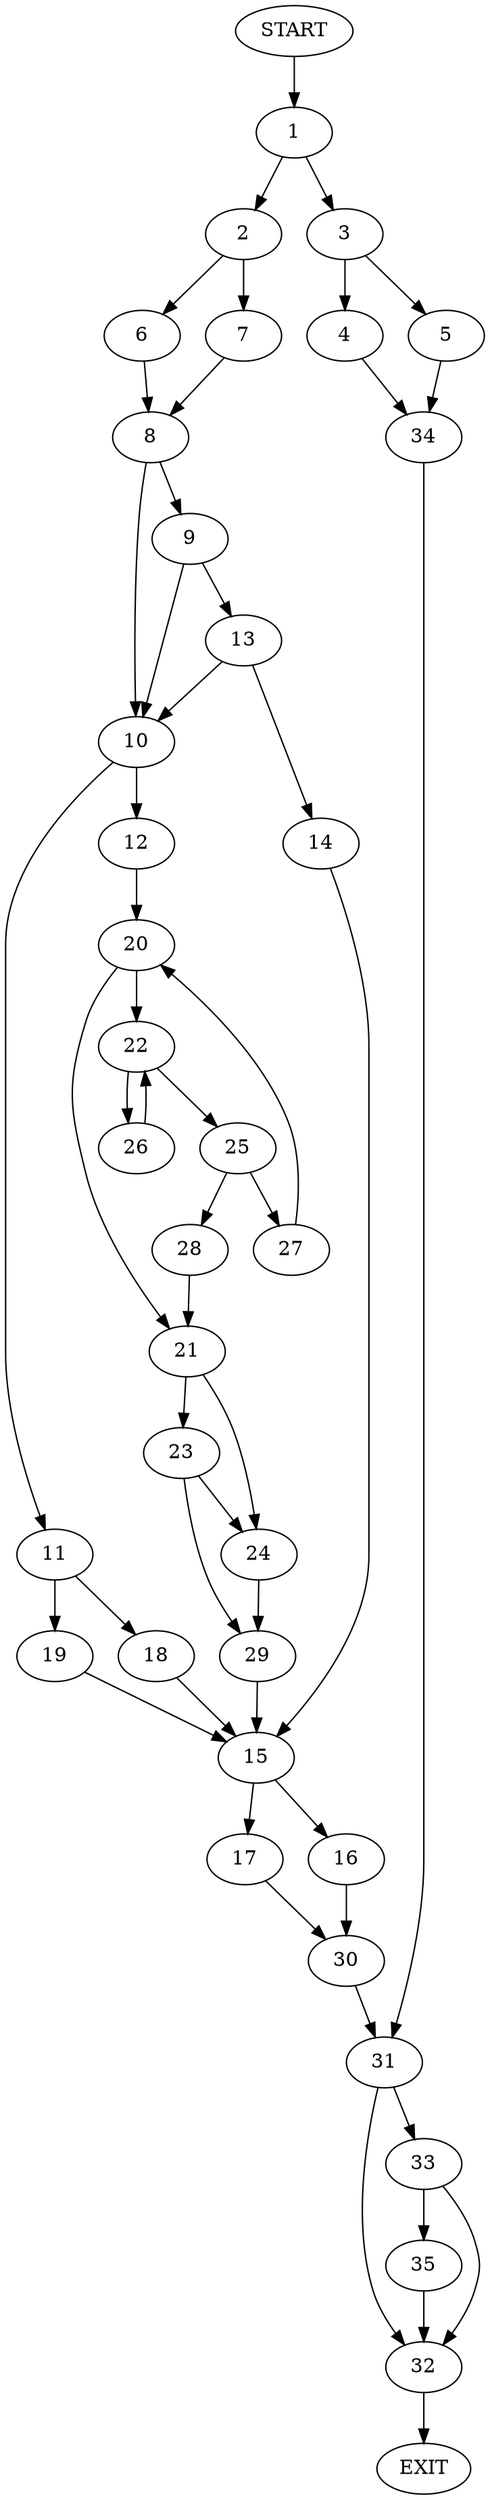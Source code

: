 digraph {
0 [label="START"]
36 [label="EXIT"]
0 -> 1
1 -> 2
1 -> 3
3 -> 4
3 -> 5
2 -> 6
2 -> 7
6 -> 8
7 -> 8
8 -> 9
8 -> 10
10 -> 11
10 -> 12
9 -> 13
9 -> 10
13 -> 10
13 -> 14
14 -> 15
15 -> 16
15 -> 17
11 -> 18
11 -> 19
12 -> 20
20 -> 21
20 -> 22
21 -> 23
21 -> 24
22 -> 25
22 -> 26
26 -> 22
25 -> 27
25 -> 28
27 -> 20
28 -> 21
24 -> 29
23 -> 29
23 -> 24
29 -> 15
19 -> 15
18 -> 15
16 -> 30
17 -> 30
30 -> 31
31 -> 32
31 -> 33
4 -> 34
5 -> 34
34 -> 31
33 -> 32
33 -> 35
32 -> 36
35 -> 32
}
